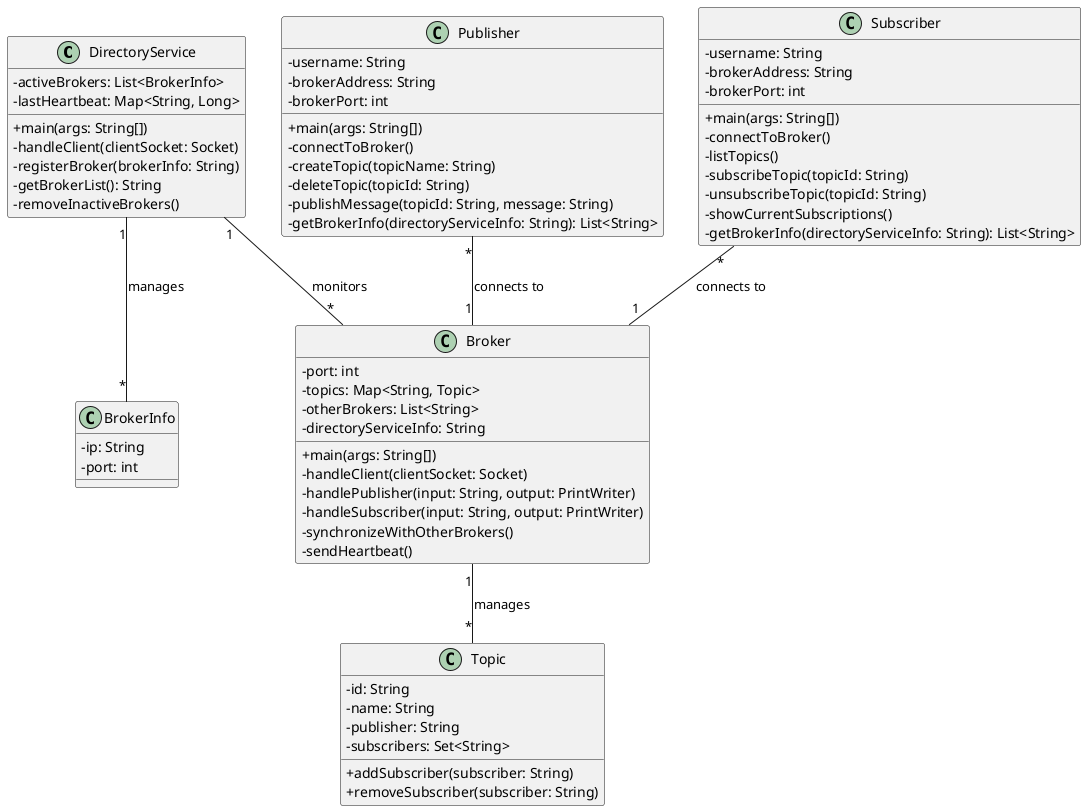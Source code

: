 @startuml

skinparam classAttributeIconSize 0

class DirectoryService {
  - activeBrokers: List<BrokerInfo>
  - lastHeartbeat: Map<String, Long>
  + main(args: String[])
  - handleClient(clientSocket: Socket)
  - registerBroker(brokerInfo: String)
  - getBrokerList(): String
  - removeInactiveBrokers()
}

class BrokerInfo {
  - ip: String
  - port: int
}

class Broker {
  - port: int
  - topics: Map<String, Topic>
  - otherBrokers: List<String>
  - directoryServiceInfo: String
  + main(args: String[])
  - handleClient(clientSocket: Socket)
  - handlePublisher(input: String, output: PrintWriter)
  - handleSubscriber(input: String, output: PrintWriter)
  - synchronizeWithOtherBrokers()
  - sendHeartbeat()
}

class Topic {
  - id: String
  - name: String
  - publisher: String
  - subscribers: Set<String>
  + addSubscriber(subscriber: String)
  + removeSubscriber(subscriber: String)
}

class Publisher {
  - username: String
  - brokerAddress: String
  - brokerPort: int
  + main(args: String[])
  - connectToBroker()
  - createTopic(topicName: String)
  - deleteTopic(topicId: String)
  - publishMessage(topicId: String, message: String)
  - getBrokerInfo(directoryServiceInfo: String): List<String>
}

class Subscriber {
  - username: String
  - brokerAddress: String
  - brokerPort: int
  + main(args: String[])
  - connectToBroker()
  - listTopics()
  - subscribeTopic(topicId: String)
  - unsubscribeTopic(topicId: String)
  - showCurrentSubscriptions()
  - getBrokerInfo(directoryServiceInfo: String): List<String>
}

DirectoryService "1" -- "*" BrokerInfo : manages
Broker "1" -- "*" Topic : manages
Publisher "*" -- "1" Broker : connects to
Subscriber "*" -- "1" Broker : connects to
DirectoryService "1" -- "*" Broker : monitors

@enduml

